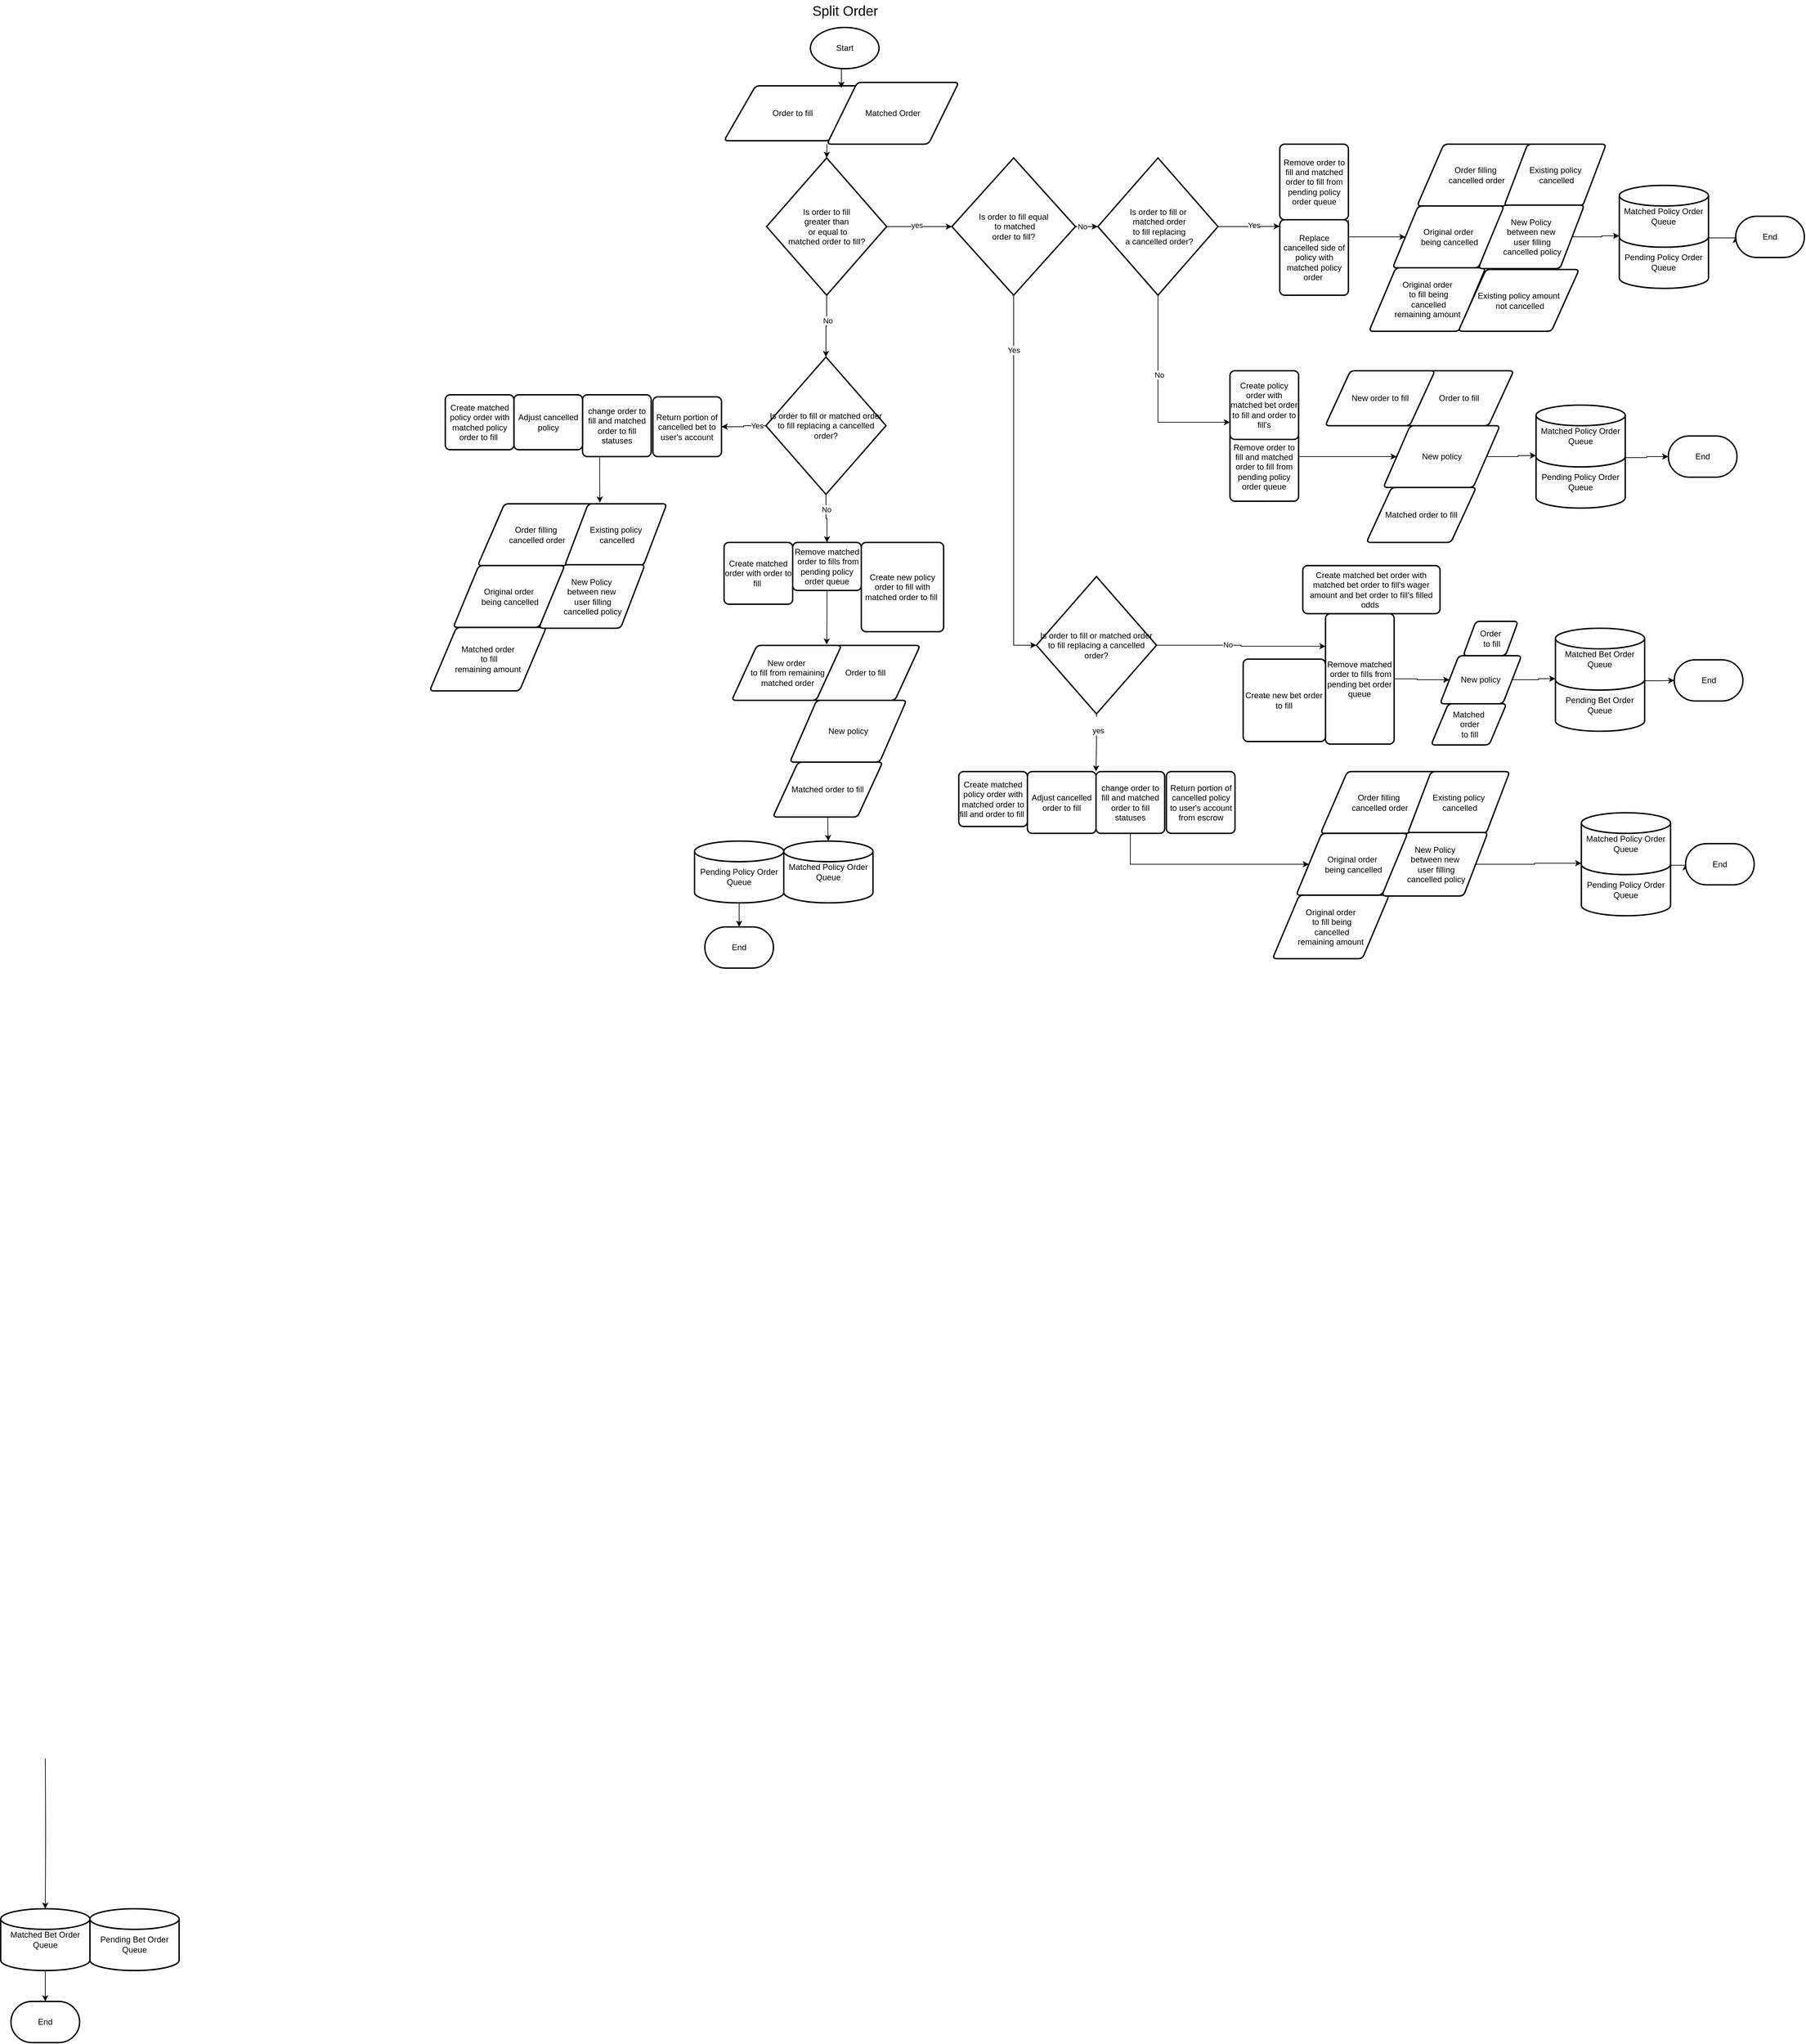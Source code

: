 <mxfile version="22.0.6" type="google">
  <diagram id="_UQRAhYS3GI2TacrgaCH" name="Page-1">
    <mxGraphModel grid="1" page="1" gridSize="10" guides="1" tooltips="1" connect="1" arrows="1" fold="1" pageScale="1" pageWidth="850" pageHeight="1100" math="0" shadow="0">
      <root>
        <mxCell id="0" />
        <mxCell id="1" parent="0" />
        <mxCell id="kKs4Ao6ciiZ8D5oQtVKW-1" value="Split Order" style="text;html=1;strokeColor=none;fillColor=none;align=center;verticalAlign=middle;whiteSpace=wrap;rounded=0;fontSize=20;" vertex="1" parent="1">
          <mxGeometry x="343" y="-920" width="165" height="30" as="geometry" />
        </mxCell>
        <mxCell id="kKs4Ao6ciiZ8D5oQtVKW-10" value="Yes" style="edgeStyle=orthogonalEdgeStyle;rounded=0;orthogonalLoop=1;jettySize=auto;html=1;entryX=0;entryY=0.5;entryDx=0;entryDy=0;entryPerimeter=0;" edge="1" parent="1">
          <mxGeometry relative="1" as="geometry">
            <mxPoint x="500" y="870" as="targetPoint" />
          </mxGeometry>
        </mxCell>
        <mxCell id="kKs4Ao6ciiZ8D5oQtVKW-50" value="" style="edgeStyle=orthogonalEdgeStyle;rounded=0;orthogonalLoop=1;jettySize=auto;html=1;" edge="1" parent="1">
          <mxGeometry relative="1" as="geometry">
            <mxPoint x="380" y="920" as="sourcePoint" />
          </mxGeometry>
        </mxCell>
        <mxCell id="kKs4Ao6ciiZ8D5oQtVKW-51" value="No" style="edgeLabel;html=1;align=center;verticalAlign=middle;resizable=0;points=[];" connectable="0" vertex="1" parent="kKs4Ao6ciiZ8D5oQtVKW-50">
          <mxGeometry x="-0.4" y="-3" relative="1" as="geometry">
            <mxPoint as="offset" />
          </mxGeometry>
        </mxCell>
        <mxCell id="kKs4Ao6ciiZ8D5oQtVKW-11" style="edgeStyle=orthogonalEdgeStyle;rounded=0;orthogonalLoop=1;jettySize=auto;html=1;entryX=0;entryY=0.5;entryDx=0;entryDy=0;" edge="1" parent="1">
          <mxGeometry relative="1" as="geometry">
            <mxPoint x="680" y="870" as="targetPoint" />
          </mxGeometry>
        </mxCell>
        <mxCell id="kKs4Ao6ciiZ8D5oQtVKW-14" value="Yes" style="edgeLabel;html=1;align=center;verticalAlign=middle;resizable=0;points=[];" connectable="0" vertex="1" parent="kKs4Ao6ciiZ8D5oQtVKW-11">
          <mxGeometry x="-0.171" relative="1" as="geometry">
            <mxPoint as="offset" />
          </mxGeometry>
        </mxCell>
        <mxCell id="kKs4Ao6ciiZ8D5oQtVKW-42" value="" style="edgeStyle=orthogonalEdgeStyle;rounded=0;orthogonalLoop=1;jettySize=auto;html=1;" edge="1" parent="1">
          <mxGeometry relative="1" as="geometry">
            <mxPoint x="550" y="920" as="sourcePoint" />
          </mxGeometry>
        </mxCell>
        <mxCell id="kKs4Ao6ciiZ8D5oQtVKW-44" value="No" style="edgeLabel;html=1;align=center;verticalAlign=middle;resizable=0;points=[];" connectable="0" vertex="1" parent="kKs4Ao6ciiZ8D5oQtVKW-42">
          <mxGeometry x="-0.233" y="1" relative="1" as="geometry">
            <mxPoint as="offset" />
          </mxGeometry>
        </mxCell>
        <mxCell id="kKs4Ao6ciiZ8D5oQtVKW-40" value="" style="edgeStyle=orthogonalEdgeStyle;rounded=0;orthogonalLoop=1;jettySize=auto;html=1;" edge="1" parent="1">
          <mxGeometry relative="1" as="geometry">
            <mxPoint x="840" y="870" as="targetPoint" />
          </mxGeometry>
        </mxCell>
        <mxCell id="kKs4Ao6ciiZ8D5oQtVKW-15" value="Start" style="strokeWidth=2;html=1;shape=mxgraph.flowchart.start_1;whiteSpace=wrap;" vertex="1" parent="1">
          <mxGeometry x="374.84" y="-880" width="100" height="60" as="geometry" />
        </mxCell>
        <mxCell id="kKs4Ao6ciiZ8D5oQtVKW-43" value="" style="edgeStyle=orthogonalEdgeStyle;rounded=0;orthogonalLoop=1;jettySize=auto;html=1;" edge="1" parent="1">
          <mxGeometry relative="1" as="geometry">
            <mxPoint x="615" y="1080" as="sourcePoint" />
          </mxGeometry>
        </mxCell>
        <mxCell id="kKs4Ao6ciiZ8D5oQtVKW-37" style="edgeStyle=orthogonalEdgeStyle;rounded=0;orthogonalLoop=1;jettySize=auto;html=1;entryX=0.5;entryY=1;entryDx=0;entryDy=0;entryPerimeter=0;" edge="1" parent="1">
          <mxGeometry relative="1" as="geometry">
            <mxPoint x="1050" y="890" as="targetPoint" />
          </mxGeometry>
        </mxCell>
        <mxCell id="kKs4Ao6ciiZ8D5oQtVKW-57" style="edgeStyle=orthogonalEdgeStyle;rounded=0;orthogonalLoop=1;jettySize=auto;html=1;exitX=0;exitY=1;exitDx=0;exitDy=0;entryX=0.5;entryY=0;entryDx=0;entryDy=0;entryPerimeter=0;" edge="1" parent="1">
          <mxGeometry relative="1" as="geometry">
            <mxPoint x="665" y="1220" as="sourcePoint" />
            <Array as="points">
              <mxPoint x="675" y="1260" />
              <mxPoint x="465" y="1260" />
            </Array>
          </mxGeometry>
        </mxCell>
        <mxCell id="kKs4Ao6ciiZ8D5oQtVKW-60" style="edgeStyle=orthogonalEdgeStyle;rounded=0;orthogonalLoop=1;jettySize=auto;html=1;entryX=0;entryY=0;entryDx=0;entryDy=0;" edge="1" parent="1">
          <mxGeometry relative="1" as="geometry">
            <mxPoint x="380" y="1080" as="sourcePoint" />
          </mxGeometry>
        </mxCell>
        <mxCell id="kKs4Ao6ciiZ8D5oQtVKW-56" value="" style="edgeStyle=orthogonalEdgeStyle;rounded=0;orthogonalLoop=1;jettySize=auto;html=1;exitX=0;exitY=1;exitDx=0;exitDy=0;" edge="1" parent="1">
          <mxGeometry relative="1" as="geometry">
            <mxPoint x="360" y="1220" as="sourcePoint" />
            <Array as="points">
              <mxPoint x="370" y="1255" />
              <mxPoint x="465" y="1255" />
            </Array>
          </mxGeometry>
        </mxCell>
        <mxCell id="-koNussSvOYieeaLm8qZ-1" style="edgeStyle=orthogonalEdgeStyle;rounded=0;orthogonalLoop=1;jettySize=auto;html=1;exitX=1;exitY=0.5;exitDx=0;exitDy=0;entryX=0;entryY=0.5;entryDx=0;entryDy=0;" edge="1" parent="1" source="kKs4Ao6ciiZ8D5oQtVKW-64" target="XB4P97MYB8RGY4QsBkrF-8">
          <mxGeometry relative="1" as="geometry">
            <Array as="points">
              <mxPoint x="1085.75" y="-255" />
            </Array>
          </mxGeometry>
        </mxCell>
        <mxCell id="kKs4Ao6ciiZ8D5oQtVKW-64" value="Remove order to fill and matched order to fill from pending policy order queue" style="rounded=1;whiteSpace=wrap;html=1;absoluteArcSize=1;arcSize=14;strokeWidth=2;" vertex="1" parent="1">
          <mxGeometry x="986.19" y="-290" width="100" height="100" as="geometry" />
        </mxCell>
        <mxCell id="kKs4Ao6ciiZ8D5oQtVKW-65" value="&lt;span style=&quot;border-color: var(--border-color); font-size: 12.0px;&quot;&gt;Create policy order with matched bet order to fill and order to fill&#39;s&lt;/span&gt;" style="rounded=1;whiteSpace=wrap;html=1;absoluteArcSize=1;arcSize=14;strokeWidth=2;" vertex="1" parent="1">
          <mxGeometry x="986.19" y="-380" width="100" height="100" as="geometry" />
        </mxCell>
        <mxCell id="kKs4Ao6ciiZ8D5oQtVKW-66" value="&lt;br&gt;Pending Policy Order Queue" style="strokeWidth=2;html=1;shape=mxgraph.flowchart.database;whiteSpace=wrap;" vertex="1" parent="1">
          <mxGeometry x="1432.13" y="-270" width="130" height="90" as="geometry" />
        </mxCell>
        <mxCell id="XB4P97MYB8RGY4QsBkrF-23" style="edgeStyle=orthogonalEdgeStyle;rounded=0;orthogonalLoop=1;jettySize=auto;html=1;exitX=1;exitY=0.85;exitDx=0;exitDy=0;exitPerimeter=0;" edge="1" parent="1" source="kKs4Ao6ciiZ8D5oQtVKW-67" target="XB4P97MYB8RGY4QsBkrF-22">
          <mxGeometry relative="1" as="geometry" />
        </mxCell>
        <mxCell id="kKs4Ao6ciiZ8D5oQtVKW-67" value="Matched Policy Order Queue" style="strokeWidth=2;html=1;shape=mxgraph.flowchart.database;whiteSpace=wrap;" vertex="1" parent="1">
          <mxGeometry x="1432.13" y="-330" width="130" height="90" as="geometry" />
        </mxCell>
        <mxCell id="kKs4Ao6ciiZ8D5oQtVKW-70" value="" style="edgeStyle=orthogonalEdgeStyle;rounded=0;orthogonalLoop=1;jettySize=auto;html=1;" edge="1" parent="1" source="kKs4Ao6ciiZ8D5oQtVKW-68" target="kKs4Ao6ciiZ8D5oQtVKW-69">
          <mxGeometry relative="1" as="geometry" />
        </mxCell>
        <mxCell id="kKs4Ao6ciiZ8D5oQtVKW-73" value="yes" style="edgeLabel;html=1;align=center;verticalAlign=middle;resizable=0;points=[];" connectable="0" vertex="1" parent="kKs4Ao6ciiZ8D5oQtVKW-70">
          <mxGeometry x="-0.077" y="2" relative="1" as="geometry">
            <mxPoint as="offset" />
          </mxGeometry>
        </mxCell>
        <mxCell id="kKs4Ao6ciiZ8D5oQtVKW-93" style="edgeStyle=orthogonalEdgeStyle;rounded=0;orthogonalLoop=1;jettySize=auto;html=1;entryX=0.5;entryY=0;entryDx=0;entryDy=0;entryPerimeter=0;" edge="1" parent="1" source="kKs4Ao6ciiZ8D5oQtVKW-68" target="_NFF_PW5mCd5XyzLn1zu-155">
          <mxGeometry relative="1" as="geometry" />
        </mxCell>
        <mxCell id="kKs4Ao6ciiZ8D5oQtVKW-94" value="No" style="edgeLabel;html=1;align=center;verticalAlign=middle;resizable=0;points=[];" connectable="0" vertex="1" parent="kKs4Ao6ciiZ8D5oQtVKW-93">
          <mxGeometry x="-0.2" y="1" relative="1" as="geometry">
            <mxPoint as="offset" />
          </mxGeometry>
        </mxCell>
        <mxCell id="kKs4Ao6ciiZ8D5oQtVKW-68" value="Is order to fill &lt;br&gt;greater than&lt;br&gt;&amp;nbsp;or equal to &lt;br&gt;matched order to fill?" style="strokeWidth=2;html=1;shape=mxgraph.flowchart.decision;whiteSpace=wrap;" vertex="1" parent="1">
          <mxGeometry x="311" y="-690" width="175" height="200" as="geometry" />
        </mxCell>
        <mxCell id="_NFF_PW5mCd5XyzLn1zu-10" value="No" style="edgeStyle=orthogonalEdgeStyle;rounded=0;orthogonalLoop=1;jettySize=auto;html=1;entryX=0;entryY=0.5;entryDx=0;entryDy=0;entryPerimeter=0;" edge="1" parent="1" source="kKs4Ao6ciiZ8D5oQtVKW-69" target="_NFF_PW5mCd5XyzLn1zu-9">
          <mxGeometry x="-0.618" relative="1" as="geometry">
            <mxPoint x="1" as="offset" />
          </mxGeometry>
        </mxCell>
        <mxCell id="_NFF_PW5mCd5XyzLn1zu-103" style="edgeStyle=orthogonalEdgeStyle;rounded=0;orthogonalLoop=1;jettySize=auto;html=1;entryX=0;entryY=0.5;entryDx=0;entryDy=0;entryPerimeter=0;exitX=0.5;exitY=1;exitDx=0;exitDy=0;exitPerimeter=0;" edge="1" parent="1" source="kKs4Ao6ciiZ8D5oQtVKW-69" target="_NFF_PW5mCd5XyzLn1zu-106">
          <mxGeometry relative="1" as="geometry">
            <mxPoint x="678.75" y="410" as="sourcePoint" />
            <mxPoint x="796.25" y="880" as="targetPoint" />
          </mxGeometry>
        </mxCell>
        <mxCell id="_NFF_PW5mCd5XyzLn1zu-104" value="Yes" style="edgeLabel;html=1;align=center;verticalAlign=middle;resizable=0;points=[];" connectable="0" vertex="1" parent="_NFF_PW5mCd5XyzLn1zu-103">
          <mxGeometry x="-0.24" y="-1" relative="1" as="geometry">
            <mxPoint x="1" y="-127" as="offset" />
          </mxGeometry>
        </mxCell>
        <mxCell id="kKs4Ao6ciiZ8D5oQtVKW-69" value="Is order to fill equal&lt;br&gt;&amp;nbsp;to matched &lt;br&gt;order to fill?" style="strokeWidth=2;html=1;shape=mxgraph.flowchart.decision;whiteSpace=wrap;" vertex="1" parent="1">
          <mxGeometry x="581" y="-690" width="180" height="200" as="geometry" />
        </mxCell>
        <mxCell id="XB4P97MYB8RGY4QsBkrF-19" style="edgeStyle=orthogonalEdgeStyle;rounded=0;orthogonalLoop=1;jettySize=auto;html=1;" edge="1" parent="1" source="kKs4Ao6ciiZ8D5oQtVKW-77" target="XB4P97MYB8RGY4QsBkrF-15">
          <mxGeometry relative="1" as="geometry" />
        </mxCell>
        <mxCell id="kKs4Ao6ciiZ8D5oQtVKW-77" value="Remove matched &amp;nbsp;order to fills from pending bet order queue" style="rounded=1;whiteSpace=wrap;html=1;absoluteArcSize=1;arcSize=14;strokeWidth=2;" vertex="1" parent="1">
          <mxGeometry x="1125.4" y="-26.25" width="100" height="190" as="geometry" />
        </mxCell>
        <mxCell id="kKs4Ao6ciiZ8D5oQtVKW-78" value="&lt;span style=&quot;border-color: var(--border-color); font-size: 12.0px;&quot;&gt;Create matched bet order with matched bet order to fill&#39;s wager amount and bet order to fill&#39;s filled odds&lt;/span&gt;&amp;nbsp;" style="rounded=1;whiteSpace=wrap;html=1;absoluteArcSize=1;arcSize=14;strokeWidth=2;" vertex="1" parent="1">
          <mxGeometry x="1092.27" y="-96.25" width="200" height="70" as="geometry" />
        </mxCell>
        <mxCell id="kKs4Ao6ciiZ8D5oQtVKW-79" value="&lt;br&gt;Pending Bet Order Queue" style="strokeWidth=2;html=1;shape=mxgraph.flowchart.database;whiteSpace=wrap;" vertex="1" parent="1">
          <mxGeometry x="1460.4" y="55" width="130" height="90" as="geometry" />
        </mxCell>
        <mxCell id="_NFF_PW5mCd5XyzLn1zu-142" style="edgeStyle=orthogonalEdgeStyle;rounded=0;orthogonalLoop=1;jettySize=auto;html=1;entryX=0;entryY=0.5;entryDx=0;entryDy=0;entryPerimeter=0;exitX=1;exitY=0.85;exitDx=0;exitDy=0;exitPerimeter=0;" edge="1" parent="1" source="kKs4Ao6ciiZ8D5oQtVKW-80" target="_NFF_PW5mCd5XyzLn1zu-141">
          <mxGeometry relative="1" as="geometry" />
        </mxCell>
        <mxCell id="kKs4Ao6ciiZ8D5oQtVKW-80" value="Matched Bet Order Queue" style="strokeWidth=2;html=1;shape=mxgraph.flowchart.database;whiteSpace=wrap;" vertex="1" parent="1">
          <mxGeometry x="1460.4" y="-5" width="130" height="90" as="geometry" />
        </mxCell>
        <mxCell id="kKs4Ao6ciiZ8D5oQtVKW-82" value="Create new bet order to fill" style="rounded=1;whiteSpace=wrap;html=1;absoluteArcSize=1;arcSize=14;strokeWidth=2;" vertex="1" parent="1">
          <mxGeometry x="1005.4" y="40" width="120" height="120" as="geometry" />
        </mxCell>
        <mxCell id="kKs4Ao6ciiZ8D5oQtVKW-85" value="&lt;span style=&quot;border-color: var(--border-color); font-size: 12.0px;&quot;&gt;Create matched order with order to fill&lt;/span&gt;&amp;nbsp;" style="rounded=1;whiteSpace=wrap;html=1;absoluteArcSize=1;arcSize=14;strokeWidth=2;" vertex="1" parent="1">
          <mxGeometry x="249" y="-130" width="100" height="90" as="geometry" />
        </mxCell>
        <mxCell id="kKs4Ao6ciiZ8D5oQtVKW-86" value="Remove matched &amp;nbsp;order to fills from pending policy order queue" style="rounded=1;whiteSpace=wrap;html=1;absoluteArcSize=1;arcSize=14;strokeWidth=2;" vertex="1" parent="1">
          <mxGeometry x="349" y="-130" width="100" height="70" as="geometry" />
        </mxCell>
        <mxCell id="kKs4Ao6ciiZ8D5oQtVKW-87" value="Create new policy order to fill with matched order to fill&amp;nbsp;" style="rounded=1;whiteSpace=wrap;html=1;absoluteArcSize=1;arcSize=14;strokeWidth=2;" vertex="1" parent="1">
          <mxGeometry x="449" y="-130" width="120" height="130" as="geometry" />
        </mxCell>
        <mxCell id="kKs4Ao6ciiZ8D5oQtVKW-88" value="Matched Policy Order Queue" style="strokeWidth=2;html=1;shape=mxgraph.flowchart.database;whiteSpace=wrap;" vertex="1" parent="1">
          <mxGeometry x="336" y="305" width="130" height="90" as="geometry" />
        </mxCell>
        <mxCell id="_NFF_PW5mCd5XyzLn1zu-162" style="edgeStyle=orthogonalEdgeStyle;rounded=0;orthogonalLoop=1;jettySize=auto;html=1;entryX=0.5;entryY=0;entryDx=0;entryDy=0;entryPerimeter=0;" edge="1" parent="1" source="kKs4Ao6ciiZ8D5oQtVKW-89" target="kKs4Ao6ciiZ8D5oQtVKW-90">
          <mxGeometry relative="1" as="geometry" />
        </mxCell>
        <mxCell id="kKs4Ao6ciiZ8D5oQtVKW-89" value="&lt;br&gt;Pending Policy Order Queue" style="strokeWidth=2;html=1;shape=mxgraph.flowchart.database;whiteSpace=wrap;" vertex="1" parent="1">
          <mxGeometry x="206" y="305" width="130" height="90" as="geometry" />
        </mxCell>
        <mxCell id="kKs4Ao6ciiZ8D5oQtVKW-90" value="End" style="strokeWidth=2;html=1;shape=mxgraph.flowchart.terminator;whiteSpace=wrap;" vertex="1" parent="1">
          <mxGeometry x="221" y="430" width="100" height="60" as="geometry" />
        </mxCell>
        <mxCell id="XB4P97MYB8RGY4QsBkrF-2" value="Order to fill" style="shape=parallelogram;html=1;strokeWidth=2;perimeter=parallelogramPerimeter;whiteSpace=wrap;rounded=1;arcSize=12;size=0.23;" vertex="1" parent="1">
          <mxGeometry x="249" y="-795" width="200" height="80" as="geometry" />
        </mxCell>
        <mxCell id="XB4P97MYB8RGY4QsBkrF-7" style="edgeStyle=orthogonalEdgeStyle;rounded=0;orthogonalLoop=1;jettySize=auto;html=1;exitX=0;exitY=1;exitDx=0;exitDy=0;entryX=0.5;entryY=0;entryDx=0;entryDy=0;entryPerimeter=0;" edge="1" parent="1" source="XB4P97MYB8RGY4QsBkrF-4" target="kKs4Ao6ciiZ8D5oQtVKW-68">
          <mxGeometry relative="1" as="geometry" />
        </mxCell>
        <mxCell id="XB4P97MYB8RGY4QsBkrF-4" value="Matched Order" style="shape=parallelogram;html=1;strokeWidth=2;perimeter=parallelogramPerimeter;whiteSpace=wrap;rounded=1;arcSize=12;size=0.23;" vertex="1" parent="1">
          <mxGeometry x="399" y="-800" width="192" height="90" as="geometry" />
        </mxCell>
        <mxCell id="XB4P97MYB8RGY4QsBkrF-14" style="edgeStyle=orthogonalEdgeStyle;rounded=0;orthogonalLoop=1;jettySize=auto;html=1;entryX=0;entryY=0.15;entryDx=0;entryDy=0;entryPerimeter=0;" edge="1" parent="1" source="XB4P97MYB8RGY4QsBkrF-8" target="kKs4Ao6ciiZ8D5oQtVKW-66">
          <mxGeometry relative="1" as="geometry" />
        </mxCell>
        <mxCell id="XB4P97MYB8RGY4QsBkrF-8" value="New policy" style="shape=parallelogram;html=1;strokeWidth=2;perimeter=parallelogramPerimeter;whiteSpace=wrap;rounded=1;arcSize=12;size=0.23;" vertex="1" parent="1">
          <mxGeometry x="1209.63" y="-300" width="170" height="90" as="geometry" />
        </mxCell>
        <mxCell id="XB4P97MYB8RGY4QsBkrF-9" value="Order to fill" style="shape=parallelogram;html=1;strokeWidth=2;perimeter=parallelogramPerimeter;whiteSpace=wrap;rounded=1;arcSize=12;size=0.23;" vertex="1" parent="1">
          <mxGeometry x="1239.63" y="-380" width="160" height="80" as="geometry" />
        </mxCell>
        <mxCell id="XB4P97MYB8RGY4QsBkrF-10" value="Matched&lt;br&gt;&amp;nbsp;order&lt;br&gt;&amp;nbsp;to fill" style="shape=parallelogram;html=1;strokeWidth=2;perimeter=parallelogramPerimeter;whiteSpace=wrap;rounded=1;arcSize=12;size=0.23;" vertex="1" parent="1">
          <mxGeometry x="1279.15" y="105" width="110" height="60" as="geometry" />
        </mxCell>
        <mxCell id="_NFF_PW5mCd5XyzLn1zu-136" style="edgeStyle=orthogonalEdgeStyle;rounded=0;orthogonalLoop=1;jettySize=auto;html=1;entryX=0;entryY=0.15;entryDx=0;entryDy=0;entryPerimeter=0;" edge="1" parent="1" source="XB4P97MYB8RGY4QsBkrF-15" target="kKs4Ao6ciiZ8D5oQtVKW-79">
          <mxGeometry relative="1" as="geometry" />
        </mxCell>
        <mxCell id="XB4P97MYB8RGY4QsBkrF-15" value="New policy" style="shape=parallelogram;html=1;strokeWidth=2;perimeter=parallelogramPerimeter;whiteSpace=wrap;rounded=1;arcSize=12;size=0.23;" vertex="1" parent="1">
          <mxGeometry x="1292.27" y="35" width="118.75" height="70" as="geometry" />
        </mxCell>
        <mxCell id="XB4P97MYB8RGY4QsBkrF-16" value="Order&lt;br&gt;&amp;nbsp;to fill" style="shape=parallelogram;html=1;strokeWidth=2;perimeter=parallelogramPerimeter;whiteSpace=wrap;rounded=1;arcSize=12;size=0.23;" vertex="1" parent="1">
          <mxGeometry x="1326.02" y="-15" width="80" height="50" as="geometry" />
        </mxCell>
        <mxCell id="XB4P97MYB8RGY4QsBkrF-22" value="End" style="strokeWidth=2;html=1;shape=mxgraph.flowchart.terminator;whiteSpace=wrap;" vertex="1" parent="1">
          <mxGeometry x="1624.94" y="-285" width="100" height="60" as="geometry" />
        </mxCell>
        <mxCell id="_NFF_PW5mCd5XyzLn1zu-11" style="edgeStyle=orthogonalEdgeStyle;rounded=0;orthogonalLoop=1;jettySize=auto;html=1;entryX=0;entryY=0.75;entryDx=0;entryDy=0;" edge="1" parent="1" source="_NFF_PW5mCd5XyzLn1zu-9" target="kKs4Ao6ciiZ8D5oQtVKW-65">
          <mxGeometry relative="1" as="geometry">
            <mxPoint x="1037.75" y="480" as="targetPoint" />
            <Array as="points">
              <mxPoint x="880.75" y="-305" />
            </Array>
          </mxGeometry>
        </mxCell>
        <mxCell id="_NFF_PW5mCd5XyzLn1zu-12" value="No" style="edgeLabel;html=1;align=center;verticalAlign=middle;resizable=0;points=[];" connectable="0" vertex="1" parent="_NFF_PW5mCd5XyzLn1zu-11">
          <mxGeometry x="-0.2" y="1" relative="1" as="geometry">
            <mxPoint as="offset" />
          </mxGeometry>
        </mxCell>
        <mxCell id="_NFF_PW5mCd5XyzLn1zu-39" style="edgeStyle=orthogonalEdgeStyle;rounded=0;orthogonalLoop=1;jettySize=auto;html=1;entryX=0;entryY=0.088;entryDx=0;entryDy=0;entryPerimeter=0;" edge="1" parent="1" source="_NFF_PW5mCd5XyzLn1zu-9" target="_NFF_PW5mCd5XyzLn1zu-38">
          <mxGeometry relative="1" as="geometry" />
        </mxCell>
        <mxCell id="_NFF_PW5mCd5XyzLn1zu-40" value="Yes" style="edgeLabel;html=1;align=center;verticalAlign=middle;resizable=0;points=[];" connectable="0" vertex="1" parent="_NFF_PW5mCd5XyzLn1zu-39">
          <mxGeometry x="0.154" y="2" relative="1" as="geometry">
            <mxPoint as="offset" />
          </mxGeometry>
        </mxCell>
        <mxCell id="_NFF_PW5mCd5XyzLn1zu-9" value="Is order to fill or&lt;br&gt;&amp;nbsp;matched order&lt;br&gt;&amp;nbsp;to fill replacing&lt;br&gt;&amp;nbsp;a cancelled order?" style="strokeWidth=2;html=1;shape=mxgraph.flowchart.decision;whiteSpace=wrap;" vertex="1" parent="1">
          <mxGeometry x="793.75" y="-690" width="175" height="200" as="geometry" />
        </mxCell>
        <mxCell id="_NFF_PW5mCd5XyzLn1zu-21" value="&lt;br&gt;Pending Policy Order Queue" style="strokeWidth=2;html=1;shape=mxgraph.flowchart.database;whiteSpace=wrap;" vertex="1" parent="1">
          <mxGeometry x="1553.44" y="-590" width="130" height="90" as="geometry" />
        </mxCell>
        <mxCell id="_NFF_PW5mCd5XyzLn1zu-22" style="edgeStyle=orthogonalEdgeStyle;rounded=0;orthogonalLoop=1;jettySize=auto;html=1;exitX=1;exitY=0.85;exitDx=0;exitDy=0;exitPerimeter=0;entryX=0;entryY=0.5;entryDx=0;entryDy=0;entryPerimeter=0;" edge="1" parent="1" source="_NFF_PW5mCd5XyzLn1zu-23" target="_NFF_PW5mCd5XyzLn1zu-28">
          <mxGeometry relative="1" as="geometry" />
        </mxCell>
        <mxCell id="_NFF_PW5mCd5XyzLn1zu-23" value="Matched Policy Order Queue" style="strokeWidth=2;html=1;shape=mxgraph.flowchart.database;whiteSpace=wrap;" vertex="1" parent="1">
          <mxGeometry x="1553.44" y="-650" width="130" height="90" as="geometry" />
        </mxCell>
        <mxCell id="_NFF_PW5mCd5XyzLn1zu-25" value="&lt;span style=&quot;font-size: 12.0px;&quot;&gt;Order filling&lt;br&gt;&amp;nbsp;cancelled order&lt;/span&gt;" style="shape=parallelogram;html=1;strokeWidth=2;perimeter=parallelogramPerimeter;whiteSpace=wrap;rounded=1;arcSize=12;size=0.23;" vertex="1" parent="1">
          <mxGeometry x="1258.75" y="-710" width="170" height="90" as="geometry" />
        </mxCell>
        <mxCell id="_NFF_PW5mCd5XyzLn1zu-26" value="Existing policy&lt;br&gt;&amp;nbsp;cancelled" style="shape=parallelogram;html=1;strokeWidth=2;perimeter=parallelogramPerimeter;whiteSpace=wrap;rounded=1;arcSize=12;size=0.23;" vertex="1" parent="1">
          <mxGeometry x="1385.63" y="-710" width="148.75" height="90" as="geometry" />
        </mxCell>
        <mxCell id="_NFF_PW5mCd5XyzLn1zu-27" value="Original order&lt;br&gt;&amp;nbsp;to fill being&lt;br&gt;&amp;nbsp;cancelled &lt;br&gt;remaining amount" style="shape=parallelogram;html=1;strokeWidth=2;perimeter=parallelogramPerimeter;whiteSpace=wrap;rounded=1;arcSize=12;size=0.23;" vertex="1" parent="1">
          <mxGeometry x="1188.75" y="-530" width="170" height="92.5" as="geometry" />
        </mxCell>
        <mxCell id="_NFF_PW5mCd5XyzLn1zu-28" value="End" style="strokeWidth=2;html=1;shape=mxgraph.flowchart.terminator;whiteSpace=wrap;" vertex="1" parent="1">
          <mxGeometry x="1723.13" y="-605" width="100" height="60" as="geometry" />
        </mxCell>
        <mxCell id="_NFF_PW5mCd5XyzLn1zu-170" style="edgeStyle=orthogonalEdgeStyle;rounded=0;orthogonalLoop=1;jettySize=auto;html=1;exitX=1;exitY=1;exitDx=0;exitDy=0;entryX=0;entryY=0.5;entryDx=0;entryDy=0;" edge="1" parent="1" source="_NFF_PW5mCd5XyzLn1zu-37" target="_NFF_PW5mCd5XyzLn1zu-45">
          <mxGeometry relative="1" as="geometry" />
        </mxCell>
        <mxCell id="_NFF_PW5mCd5XyzLn1zu-37" value="Remove order to fill and matched order to fill from pending policy order queue" style="rounded=1;whiteSpace=wrap;html=1;absoluteArcSize=1;arcSize=14;strokeWidth=2;" vertex="1" parent="1">
          <mxGeometry x="1058.75" y="-710" width="100" height="110" as="geometry" />
        </mxCell>
        <mxCell id="_NFF_PW5mCd5XyzLn1zu-38" value="&lt;span style=&quot;border-color: var(--border-color); font-size: 12.0px;&quot;&gt;Replace cancelled side of policy with matched policy order&amp;nbsp;&lt;/span&gt;" style="rounded=1;whiteSpace=wrap;html=1;absoluteArcSize=1;arcSize=14;strokeWidth=2;" vertex="1" parent="1">
          <mxGeometry x="1058.75" y="-600" width="100" height="110" as="geometry" />
        </mxCell>
        <mxCell id="_NFF_PW5mCd5XyzLn1zu-43" value="New Policy &lt;br&gt;between new&lt;br&gt;&amp;nbsp;user filling&lt;br&gt;&amp;nbsp;cancelled policy" style="shape=parallelogram;html=1;strokeWidth=2;perimeter=parallelogramPerimeter;whiteSpace=wrap;rounded=1;arcSize=12;size=0.23;" vertex="1" parent="1">
          <mxGeometry x="1348.13" y="-621.25" width="154.37" height="92.5" as="geometry" />
        </mxCell>
        <mxCell id="_NFF_PW5mCd5XyzLn1zu-45" value="&lt;span style=&quot;font-size: 12.0px;&quot;&gt;Original order&lt;br&gt;&amp;nbsp;being cancelled&lt;/span&gt;" style="shape=parallelogram;html=1;strokeWidth=2;perimeter=parallelogramPerimeter;whiteSpace=wrap;rounded=1;arcSize=12;size=0.23;" vertex="1" parent="1">
          <mxGeometry x="1223.13" y="-620" width="162.5" height="90" as="geometry" />
        </mxCell>
        <mxCell id="-koNussSvOYieeaLm8qZ-16" style="edgeStyle=orthogonalEdgeStyle;rounded=0;orthogonalLoop=1;jettySize=auto;html=1;exitX=0.5;exitY=1;exitDx=0;exitDy=0;entryX=0;entryY=0.5;entryDx=0;entryDy=0;" edge="1" parent="1" source="_NFF_PW5mCd5XyzLn1zu-94" target="-koNussSvOYieeaLm8qZ-13">
          <mxGeometry relative="1" as="geometry" />
        </mxCell>
        <mxCell id="_NFF_PW5mCd5XyzLn1zu-94" value="change order to fill and matched order to fill statuses" style="rounded=1;whiteSpace=wrap;html=1;absoluteArcSize=1;arcSize=14;strokeWidth=2;" vertex="1" parent="1">
          <mxGeometry x="791" y="203.75" width="100" height="90" as="geometry" />
        </mxCell>
        <mxCell id="_NFF_PW5mCd5XyzLn1zu-95" value="&lt;span style=&quot;border-color: var(--border-color); font-size: 12.0px;&quot;&gt;Adjust cancelled order to fill&lt;/span&gt;" style="rounded=1;whiteSpace=wrap;html=1;absoluteArcSize=1;arcSize=14;strokeWidth=2;" vertex="1" parent="1">
          <mxGeometry x="691" y="203.75" width="100" height="90" as="geometry" />
        </mxCell>
        <mxCell id="_NFF_PW5mCd5XyzLn1zu-107" style="edgeStyle=orthogonalEdgeStyle;rounded=0;orthogonalLoop=1;jettySize=auto;html=1;entryX=0;entryY=0.25;entryDx=0;entryDy=0;" edge="1" parent="1" source="_NFF_PW5mCd5XyzLn1zu-106" target="kKs4Ao6ciiZ8D5oQtVKW-77">
          <mxGeometry relative="1" as="geometry" />
        </mxCell>
        <mxCell id="_NFF_PW5mCd5XyzLn1zu-108" value="No" style="edgeLabel;html=1;align=center;verticalAlign=middle;resizable=0;points=[];" connectable="0" vertex="1" parent="_NFF_PW5mCd5XyzLn1zu-107">
          <mxGeometry x="-0.166" y="1" relative="1" as="geometry">
            <mxPoint as="offset" />
          </mxGeometry>
        </mxCell>
        <mxCell id="_NFF_PW5mCd5XyzLn1zu-109" style="edgeStyle=orthogonalEdgeStyle;rounded=0;orthogonalLoop=1;jettySize=auto;html=1;entryX=0;entryY=0;entryDx=0;entryDy=0;" edge="1" parent="1" source="_NFF_PW5mCd5XyzLn1zu-106" target="_NFF_PW5mCd5XyzLn1zu-94">
          <mxGeometry relative="1" as="geometry" />
        </mxCell>
        <mxCell id="_NFF_PW5mCd5XyzLn1zu-126" value="&lt;br&gt;yes" style="edgeLabel;html=1;align=center;verticalAlign=middle;resizable=0;points=[];" connectable="0" vertex="1" parent="_NFF_PW5mCd5XyzLn1zu-109">
          <mxGeometry x="-0.6" y="2" relative="1" as="geometry">
            <mxPoint as="offset" />
          </mxGeometry>
        </mxCell>
        <mxCell id="_NFF_PW5mCd5XyzLn1zu-106" value="Is order to fill or matched order to fill replacing a cancelled order?" style="strokeWidth=2;html=1;shape=mxgraph.flowchart.decision;whiteSpace=wrap;" vertex="1" parent="1">
          <mxGeometry x="704.15" y="-80.25" width="175" height="200" as="geometry" />
        </mxCell>
        <mxCell id="_NFF_PW5mCd5XyzLn1zu-135" style="edgeStyle=orthogonalEdgeStyle;rounded=0;orthogonalLoop=1;jettySize=auto;html=1;entryX=0;entryY=0.15;entryDx=0;entryDy=0;entryPerimeter=0;exitX=1;exitY=0.5;exitDx=0;exitDy=0;" edge="1" parent="1" source="_NFF_PW5mCd5XyzLn1zu-43" target="_NFF_PW5mCd5XyzLn1zu-21">
          <mxGeometry relative="1" as="geometry" />
        </mxCell>
        <mxCell id="_NFF_PW5mCd5XyzLn1zu-118" value="&lt;span style=&quot;font-size: 12.0px;&quot;&gt;Existing policy amount&lt;br&gt;&amp;nbsp;not cancelled&lt;/span&gt;" style="shape=parallelogram;html=1;strokeWidth=2;perimeter=parallelogramPerimeter;whiteSpace=wrap;rounded=1;arcSize=12;size=0.23;" vertex="1" parent="1">
          <mxGeometry x="1318.75" y="-527.5" width="176.25" height="90" as="geometry" />
        </mxCell>
        <mxCell id="_NFF_PW5mCd5XyzLn1zu-141" value="End" style="strokeWidth=2;html=1;shape=mxgraph.flowchart.terminator;whiteSpace=wrap;" vertex="1" parent="1">
          <mxGeometry x="1633.53" y="41" width="100" height="60" as="geometry" />
        </mxCell>
        <mxCell id="_NFF_PW5mCd5XyzLn1zu-144" value="&lt;span style=&quot;border-color: var(--border-color); font-size: 12.0px;&quot;&gt;Create matched policy order with matched order to fill and order to fill&lt;/span&gt;&amp;nbsp;" style="rounded=1;whiteSpace=wrap;html=1;absoluteArcSize=1;arcSize=14;strokeWidth=2;" vertex="1" parent="1">
          <mxGeometry x="591" y="203.75" width="100" height="80" as="geometry" />
        </mxCell>
        <mxCell id="_NFF_PW5mCd5XyzLn1zu-145" value="&lt;span style=&quot;border-color: var(--border-color); font-size: 12.0px;&quot;&gt;Return portion of cancelled policy to user&#39;s account from escrow&lt;/span&gt;" style="rounded=1;whiteSpace=wrap;html=1;absoluteArcSize=1;arcSize=14;strokeWidth=2;" vertex="1" parent="1">
          <mxGeometry x="893.5" y="203.75" width="100" height="90" as="geometry" />
        </mxCell>
        <mxCell id="_NFF_PW5mCd5XyzLn1zu-146" value="&lt;br&gt;Pending Bet Order Queue" style="strokeWidth=2;html=1;shape=mxgraph.flowchart.database;whiteSpace=wrap;" vertex="1" parent="1">
          <mxGeometry x="-675" y="1860" width="130" height="90" as="geometry" />
        </mxCell>
        <mxCell id="_NFF_PW5mCd5XyzLn1zu-169" style="edgeStyle=orthogonalEdgeStyle;rounded=0;orthogonalLoop=1;jettySize=auto;html=1;entryX=0.5;entryY=0;entryDx=0;entryDy=0;entryPerimeter=0;" edge="1" parent="1" source="_NFF_PW5mCd5XyzLn1zu-147" target="_NFF_PW5mCd5XyzLn1zu-159">
          <mxGeometry relative="1" as="geometry" />
        </mxCell>
        <mxCell id="_NFF_PW5mCd5XyzLn1zu-147" value="Matched Bet Order Queue" style="strokeWidth=2;html=1;shape=mxgraph.flowchart.database;whiteSpace=wrap;" vertex="1" parent="1">
          <mxGeometry x="-805" y="1860" width="130" height="90" as="geometry" />
        </mxCell>
        <mxCell id="_NFF_PW5mCd5XyzLn1zu-163" style="edgeStyle=orthogonalEdgeStyle;rounded=0;orthogonalLoop=1;jettySize=auto;html=1;entryX=0.5;entryY=0;entryDx=0;entryDy=0;entryPerimeter=0;" edge="1" parent="1" target="_NFF_PW5mCd5XyzLn1zu-147">
          <mxGeometry relative="1" as="geometry">
            <mxPoint x="-740" y="1641.25" as="sourcePoint" />
          </mxGeometry>
        </mxCell>
        <mxCell id="_NFF_PW5mCd5XyzLn1zu-151" value="change order to fill and matched order to fill statuses" style="rounded=1;whiteSpace=wrap;html=1;absoluteArcSize=1;arcSize=14;strokeWidth=2;" vertex="1" parent="1">
          <mxGeometry x="42.81" y="-345" width="100" height="90" as="geometry" />
        </mxCell>
        <mxCell id="_NFF_PW5mCd5XyzLn1zu-152" value="&lt;span style=&quot;border-color: var(--border-color); font-size: 12.0px;&quot;&gt;Adjust cancelled policy&lt;/span&gt;" style="rounded=1;whiteSpace=wrap;html=1;absoluteArcSize=1;arcSize=14;strokeWidth=2;" vertex="1" parent="1">
          <mxGeometry x="-57.19" y="-345" width="100" height="80" as="geometry" />
        </mxCell>
        <mxCell id="_NFF_PW5mCd5XyzLn1zu-164" style="edgeStyle=orthogonalEdgeStyle;rounded=0;orthogonalLoop=1;jettySize=auto;html=1;entryX=1;entryY=0.5;entryDx=0;entryDy=0;" edge="1" parent="1" source="_NFF_PW5mCd5XyzLn1zu-155" target="_NFF_PW5mCd5XyzLn1zu-161">
          <mxGeometry relative="1" as="geometry" />
        </mxCell>
        <mxCell id="_NFF_PW5mCd5XyzLn1zu-167" value="Yes" style="edgeLabel;html=1;align=center;verticalAlign=middle;resizable=0;points=[];" connectable="0" vertex="1" parent="_NFF_PW5mCd5XyzLn1zu-164">
          <mxGeometry x="-0.571" y="-3" relative="1" as="geometry">
            <mxPoint x="1" y="3" as="offset" />
          </mxGeometry>
        </mxCell>
        <mxCell id="_NFF_PW5mCd5XyzLn1zu-165" style="edgeStyle=orthogonalEdgeStyle;rounded=0;orthogonalLoop=1;jettySize=auto;html=1;" edge="1" parent="1" source="_NFF_PW5mCd5XyzLn1zu-155" target="kKs4Ao6ciiZ8D5oQtVKW-86">
          <mxGeometry relative="1" as="geometry" />
        </mxCell>
        <mxCell id="_NFF_PW5mCd5XyzLn1zu-166" value="No" style="edgeLabel;html=1;align=center;verticalAlign=middle;resizable=0;points=[];" connectable="0" vertex="1" parent="_NFF_PW5mCd5XyzLn1zu-165">
          <mxGeometry x="-0.4" y="-3" relative="1" as="geometry">
            <mxPoint x="3" as="offset" />
          </mxGeometry>
        </mxCell>
        <mxCell id="_NFF_PW5mCd5XyzLn1zu-155" value="Is order to fill or matched order to fill replacing a cancelled order?" style="strokeWidth=2;html=1;shape=mxgraph.flowchart.decision;whiteSpace=wrap;" vertex="1" parent="1">
          <mxGeometry x="310" y="-400" width="175" height="200" as="geometry" />
        </mxCell>
        <mxCell id="_NFF_PW5mCd5XyzLn1zu-159" value="End" style="strokeWidth=2;html=1;shape=mxgraph.flowchart.terminator;whiteSpace=wrap;" vertex="1" parent="1">
          <mxGeometry x="-790" y="1995" width="100" height="60" as="geometry" />
        </mxCell>
        <mxCell id="_NFF_PW5mCd5XyzLn1zu-160" value="&lt;span style=&quot;border-color: var(--border-color); font-size: 12.0px;&quot;&gt;Create matched policy order with matched policy order to fill&lt;/span&gt;&amp;nbsp;" style="rounded=1;whiteSpace=wrap;html=1;absoluteArcSize=1;arcSize=14;strokeWidth=2;" vertex="1" parent="1">
          <mxGeometry x="-157.19" y="-345" width="100" height="80" as="geometry" />
        </mxCell>
        <mxCell id="_NFF_PW5mCd5XyzLn1zu-161" value="&lt;span style=&quot;border-color: var(--border-color); font-size: 12.0px;&quot;&gt;Return portion of cancelled bet to user&#39;s account&lt;/span&gt;" style="rounded=1;whiteSpace=wrap;html=1;absoluteArcSize=1;arcSize=14;strokeWidth=2;" vertex="1" parent="1">
          <mxGeometry x="145.31" y="-342" width="100" height="87" as="geometry" />
        </mxCell>
        <mxCell id="-koNussSvOYieeaLm8qZ-2" value="Matched order to fill" style="shape=parallelogram;html=1;strokeWidth=2;perimeter=parallelogramPerimeter;whiteSpace=wrap;rounded=1;arcSize=12;size=0.23;" vertex="1" parent="1">
          <mxGeometry x="1184.94" y="-210" width="160" height="80" as="geometry" />
        </mxCell>
        <mxCell id="-koNussSvOYieeaLm8qZ-3" value="New order to fill" style="shape=parallelogram;html=1;strokeWidth=2;perimeter=parallelogramPerimeter;whiteSpace=wrap;rounded=1;arcSize=12;size=0.23;" vertex="1" parent="1">
          <mxGeometry x="1124.94" y="-380" width="160" height="80" as="geometry" />
        </mxCell>
        <mxCell id="-koNussSvOYieeaLm8qZ-5" value="&lt;br&gt;Pending Policy Order Queue" style="strokeWidth=2;html=1;shape=mxgraph.flowchart.database;whiteSpace=wrap;" vertex="1" parent="1">
          <mxGeometry x="1498.19" y="323.75" width="130" height="90" as="geometry" />
        </mxCell>
        <mxCell id="-koNussSvOYieeaLm8qZ-6" style="edgeStyle=orthogonalEdgeStyle;rounded=0;orthogonalLoop=1;jettySize=auto;html=1;exitX=1;exitY=0.85;exitDx=0;exitDy=0;exitPerimeter=0;entryX=0;entryY=0.5;entryDx=0;entryDy=0;entryPerimeter=0;" edge="1" parent="1" source="-koNussSvOYieeaLm8qZ-7" target="-koNussSvOYieeaLm8qZ-11">
          <mxGeometry relative="1" as="geometry" />
        </mxCell>
        <mxCell id="-koNussSvOYieeaLm8qZ-7" value="Matched Policy Order Queue" style="strokeWidth=2;html=1;shape=mxgraph.flowchart.database;whiteSpace=wrap;" vertex="1" parent="1">
          <mxGeometry x="1498.19" y="263.75" width="130" height="90" as="geometry" />
        </mxCell>
        <mxCell id="-koNussSvOYieeaLm8qZ-8" value="&lt;span style=&quot;font-size: 12.0px;&quot;&gt;Order filling&lt;br&gt;&amp;nbsp;cancelled order&lt;/span&gt;" style="shape=parallelogram;html=1;strokeWidth=2;perimeter=parallelogramPerimeter;whiteSpace=wrap;rounded=1;arcSize=12;size=0.23;" vertex="1" parent="1">
          <mxGeometry x="1118.19" y="203.75" width="170" height="90" as="geometry" />
        </mxCell>
        <mxCell id="-koNussSvOYieeaLm8qZ-9" value="Existing policy&lt;br&gt;&amp;nbsp;cancelled" style="shape=parallelogram;html=1;strokeWidth=2;perimeter=parallelogramPerimeter;whiteSpace=wrap;rounded=1;arcSize=12;size=0.23;" vertex="1" parent="1">
          <mxGeometry x="1245.07" y="203.75" width="148.75" height="90" as="geometry" />
        </mxCell>
        <mxCell id="-koNussSvOYieeaLm8qZ-10" value="Original order&lt;br&gt;&amp;nbsp;to fill being&lt;br&gt;&amp;nbsp;cancelled &lt;br&gt;remaining amount" style="shape=parallelogram;html=1;strokeWidth=2;perimeter=parallelogramPerimeter;whiteSpace=wrap;rounded=1;arcSize=12;size=0.23;" vertex="1" parent="1">
          <mxGeometry x="1048.19" y="383.75" width="170" height="92.5" as="geometry" />
        </mxCell>
        <mxCell id="-koNussSvOYieeaLm8qZ-11" value="End" style="strokeWidth=2;html=1;shape=mxgraph.flowchart.terminator;whiteSpace=wrap;" vertex="1" parent="1">
          <mxGeometry x="1650" y="308.75" width="100" height="60" as="geometry" />
        </mxCell>
        <mxCell id="-koNussSvOYieeaLm8qZ-12" value="New Policy &lt;br&gt;between new&lt;br&gt;&amp;nbsp;user filling&lt;br&gt;&amp;nbsp;cancelled policy" style="shape=parallelogram;html=1;strokeWidth=2;perimeter=parallelogramPerimeter;whiteSpace=wrap;rounded=1;arcSize=12;size=0.23;" vertex="1" parent="1">
          <mxGeometry x="1207.57" y="292.5" width="154.37" height="92.5" as="geometry" />
        </mxCell>
        <mxCell id="-koNussSvOYieeaLm8qZ-13" value="&lt;span style=&quot;font-size: 12.0px;&quot;&gt;Original order&lt;br&gt;&amp;nbsp;being cancelled&lt;/span&gt;" style="shape=parallelogram;html=1;strokeWidth=2;perimeter=parallelogramPerimeter;whiteSpace=wrap;rounded=1;arcSize=12;size=0.23;" vertex="1" parent="1">
          <mxGeometry x="1082.57" y="293.75" width="162.5" height="90" as="geometry" />
        </mxCell>
        <mxCell id="-koNussSvOYieeaLm8qZ-14" style="edgeStyle=orthogonalEdgeStyle;rounded=0;orthogonalLoop=1;jettySize=auto;html=1;entryX=0;entryY=0.15;entryDx=0;entryDy=0;entryPerimeter=0;exitX=1;exitY=0.5;exitDx=0;exitDy=0;" edge="1" parent="1" source="-koNussSvOYieeaLm8qZ-12" target="-koNussSvOYieeaLm8qZ-5">
          <mxGeometry relative="1" as="geometry" />
        </mxCell>
        <mxCell id="-koNussSvOYieeaLm8qZ-17" value="New policy" style="shape=parallelogram;html=1;strokeWidth=2;perimeter=parallelogramPerimeter;whiteSpace=wrap;rounded=1;arcSize=12;size=0.23;" vertex="1" parent="1">
          <mxGeometry x="344.84" y="100" width="170" height="90" as="geometry" />
        </mxCell>
        <mxCell id="-koNussSvOYieeaLm8qZ-18" value="Order to fill" style="shape=parallelogram;html=1;strokeWidth=2;perimeter=parallelogramPerimeter;whiteSpace=wrap;rounded=1;arcSize=12;size=0.23;" vertex="1" parent="1">
          <mxGeometry x="374.84" y="20" width="160" height="80" as="geometry" />
        </mxCell>
        <mxCell id="-koNussSvOYieeaLm8qZ-23" style="edgeStyle=orthogonalEdgeStyle;rounded=0;orthogonalLoop=1;jettySize=auto;html=1;exitX=0.5;exitY=1;exitDx=0;exitDy=0;" edge="1" parent="1" source="-koNussSvOYieeaLm8qZ-19" target="kKs4Ao6ciiZ8D5oQtVKW-88">
          <mxGeometry relative="1" as="geometry" />
        </mxCell>
        <mxCell id="-koNussSvOYieeaLm8qZ-19" value="Matched order to fill" style="shape=parallelogram;html=1;strokeWidth=2;perimeter=parallelogramPerimeter;whiteSpace=wrap;rounded=1;arcSize=12;size=0.23;" vertex="1" parent="1">
          <mxGeometry x="320.15" y="190" width="160" height="80" as="geometry" />
        </mxCell>
        <mxCell id="-koNussSvOYieeaLm8qZ-20" value="New order&lt;br&gt;&amp;nbsp;to fill from remaining&lt;br&gt;&amp;nbsp;matched order" style="shape=parallelogram;html=1;strokeWidth=2;perimeter=parallelogramPerimeter;whiteSpace=wrap;rounded=1;arcSize=12;size=0.23;" vertex="1" parent="1">
          <mxGeometry x="260.15" y="20" width="160" height="80" as="geometry" />
        </mxCell>
        <mxCell id="-koNussSvOYieeaLm8qZ-24" style="edgeStyle=orthogonalEdgeStyle;rounded=0;orthogonalLoop=1;jettySize=auto;html=1;exitX=0.5;exitY=1;exitDx=0;exitDy=0;entryX=0.865;entryY=-0.015;entryDx=0;entryDy=0;entryPerimeter=0;" edge="1" parent="1" source="kKs4Ao6ciiZ8D5oQtVKW-86" target="-koNussSvOYieeaLm8qZ-20">
          <mxGeometry relative="1" as="geometry" />
        </mxCell>
        <mxCell id="-koNussSvOYieeaLm8qZ-25" value="&lt;span style=&quot;font-size: 12.0px;&quot;&gt;Order filling&lt;br&gt;&amp;nbsp;cancelled order&lt;/span&gt;" style="shape=parallelogram;html=1;strokeWidth=2;perimeter=parallelogramPerimeter;whiteSpace=wrap;rounded=1;arcSize=12;size=0.23;" vertex="1" parent="1">
          <mxGeometry x="-110.0" y="-186.25" width="170" height="90" as="geometry" />
        </mxCell>
        <mxCell id="-koNussSvOYieeaLm8qZ-26" value="Existing policy&lt;br&gt;&amp;nbsp;cancelled" style="shape=parallelogram;html=1;strokeWidth=2;perimeter=parallelogramPerimeter;whiteSpace=wrap;rounded=1;arcSize=12;size=0.23;" vertex="1" parent="1">
          <mxGeometry x="16.88" y="-186.25" width="148.75" height="90" as="geometry" />
        </mxCell>
        <mxCell id="-koNussSvOYieeaLm8qZ-27" value="Matched order&lt;br&gt;&amp;nbsp;to fill&lt;br&gt;remaining amount" style="shape=parallelogram;html=1;strokeWidth=2;perimeter=parallelogramPerimeter;whiteSpace=wrap;rounded=1;arcSize=12;size=0.23;" vertex="1" parent="1">
          <mxGeometry x="-180.0" y="-6.25" width="170" height="92.5" as="geometry" />
        </mxCell>
        <mxCell id="-koNussSvOYieeaLm8qZ-28" value="New Policy &lt;br&gt;between new&lt;br&gt;&amp;nbsp;user filling&lt;br&gt;&amp;nbsp;cancelled policy" style="shape=parallelogram;html=1;strokeWidth=2;perimeter=parallelogramPerimeter;whiteSpace=wrap;rounded=1;arcSize=12;size=0.23;" vertex="1" parent="1">
          <mxGeometry x="-20.62" y="-97.5" width="154.37" height="92.5" as="geometry" />
        </mxCell>
        <mxCell id="-koNussSvOYieeaLm8qZ-29" value="&lt;span style=&quot;font-size: 12.0px;&quot;&gt;Original order&lt;br&gt;&amp;nbsp;being cancelled&lt;/span&gt;" style="shape=parallelogram;html=1;strokeWidth=2;perimeter=parallelogramPerimeter;whiteSpace=wrap;rounded=1;arcSize=12;size=0.23;" vertex="1" parent="1">
          <mxGeometry x="-145.62" y="-96.25" width="162.5" height="90" as="geometry" />
        </mxCell>
        <mxCell id="-koNussSvOYieeaLm8qZ-31" style="edgeStyle=orthogonalEdgeStyle;rounded=0;orthogonalLoop=1;jettySize=auto;html=1;exitX=0.5;exitY=1;exitDx=0;exitDy=0;exitPerimeter=0;entryX=0.855;entryY=0.038;entryDx=0;entryDy=0;entryPerimeter=0;" edge="1" parent="1" source="kKs4Ao6ciiZ8D5oQtVKW-15" target="XB4P97MYB8RGY4QsBkrF-2">
          <mxGeometry relative="1" as="geometry" />
        </mxCell>
        <mxCell id="-koNussSvOYieeaLm8qZ-32" style="edgeStyle=orthogonalEdgeStyle;rounded=0;orthogonalLoop=1;jettySize=auto;html=1;exitX=0.25;exitY=1;exitDx=0;exitDy=0;entryX=0.344;entryY=-0.019;entryDx=0;entryDy=0;entryPerimeter=0;" edge="1" parent="1" source="_NFF_PW5mCd5XyzLn1zu-151" target="-koNussSvOYieeaLm8qZ-26">
          <mxGeometry relative="1" as="geometry" />
        </mxCell>
      </root>
    </mxGraphModel>
  </diagram>
</mxfile>
